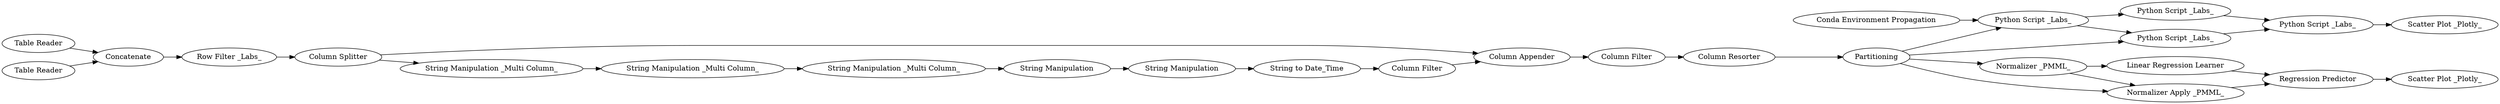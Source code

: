 digraph {
	"8327898463773915648_13" [label="String to Date_Time"]
	"-2913316896961723461_345" [label="Column Resorter"]
	"-2913316896961723461_340" [label="Column Filter"]
	"-7191786720205875951_365" [label="Table Reader"]
	"-7191786720205875951_346" [label="Scatter Plot _Plotly_"]
	"-7191786720205875951_338" [label="Conda Environment Propagation"]
	"8327898463773915648_16" [label="String Manipulation _Multi Column_"]
	"-7191786720205875951_20" [label="Python Script _Labs_"]
	"-7191786720205875951_342" [label="Regression Predictor"]
	"-2913316896961723461_9" [label="Column Appender"]
	"-7191786720205875951_294" [label=Partitioning]
	"8327898463773915648_18" [label="String Manipulation"]
	"-2913316896961723461_7" [label=Concatenate]
	"-7191786720205875951_324" [label="Python Script _Labs_"]
	"8327898463773915648_17" [label="String Manipulation _Multi Column_"]
	"8327898463773915648_15" [label="String Manipulation _Multi Column_"]
	"8327898463773915648_20" [label="Column Filter"]
	"-2913316896961723461_19" [label="Row Filter _Labs_"]
	"8327898463773915648_12" [label="String Manipulation"]
	"-7191786720205875951_341" [label="Linear Regression Learner"]
	"-7191786720205875951_343" [label="Scatter Plot _Plotly_"]
	"-7191786720205875951_316" [label="Normalizer _PMML_"]
	"-7191786720205875951_2" [label="Python Script _Labs_"]
	"-2913316896961723461_8" [label="Column Splitter"]
	"-7191786720205875951_364" [label="Table Reader"]
	"-7191786720205875951_335" [label="Normalizer Apply _PMML_"]
	"-7191786720205875951_344" [label="Python Script _Labs_"]
	"-7191786720205875951_324" -> "-7191786720205875951_346"
	"8327898463773915648_15" -> "8327898463773915648_16"
	"-7191786720205875951_338" -> "-7191786720205875951_20"
	"8327898463773915648_18" -> "8327898463773915648_13"
	"-7191786720205875951_2" -> "-7191786720205875951_324"
	"8327898463773915648_17" -> "8327898463773915648_12"
	"8327898463773915648_20" -> "-2913316896961723461_9"
	"-7191786720205875951_365" -> "-2913316896961723461_7"
	"-7191786720205875951_294" -> "-7191786720205875951_20"
	"-2913316896961723461_19" -> "-2913316896961723461_8"
	"-7191786720205875951_294" -> "-7191786720205875951_335"
	"-7191786720205875951_316" -> "-7191786720205875951_341"
	"-7191786720205875951_294" -> "-7191786720205875951_316"
	"-7191786720205875951_20" -> "-7191786720205875951_344"
	"-7191786720205875951_341" -> "-7191786720205875951_342"
	"-7191786720205875951_316" -> "-7191786720205875951_335"
	"-2913316896961723461_9" -> "-2913316896961723461_340"
	"-7191786720205875951_294" -> "-7191786720205875951_344"
	"-7191786720205875951_335" -> "-7191786720205875951_342"
	"-7191786720205875951_364" -> "-2913316896961723461_7"
	"8327898463773915648_16" -> "8327898463773915648_17"
	"-2913316896961723461_345" -> "-7191786720205875951_294"
	"8327898463773915648_13" -> "8327898463773915648_20"
	"-7191786720205875951_342" -> "-7191786720205875951_343"
	"-7191786720205875951_20" -> "-7191786720205875951_2"
	"-7191786720205875951_344" -> "-7191786720205875951_324"
	"8327898463773915648_12" -> "8327898463773915648_18"
	"-2913316896961723461_8" -> "8327898463773915648_15"
	"-2913316896961723461_7" -> "-2913316896961723461_19"
	"-2913316896961723461_8" -> "-2913316896961723461_9"
	"-2913316896961723461_340" -> "-2913316896961723461_345"
	rankdir=LR
}
